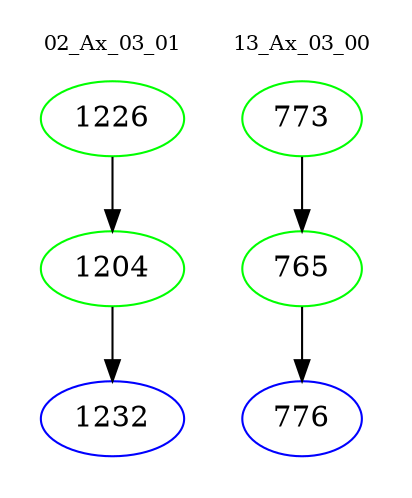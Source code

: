 digraph{
subgraph cluster_0 {
color = white
label = "02_Ax_03_01";
fontsize=10;
T0_1226 [label="1226", color="green"]
T0_1226 -> T0_1204 [color="black"]
T0_1204 [label="1204", color="green"]
T0_1204 -> T0_1232 [color="black"]
T0_1232 [label="1232", color="blue"]
}
subgraph cluster_1 {
color = white
label = "13_Ax_03_00";
fontsize=10;
T1_773 [label="773", color="green"]
T1_773 -> T1_765 [color="black"]
T1_765 [label="765", color="green"]
T1_765 -> T1_776 [color="black"]
T1_776 [label="776", color="blue"]
}
}
